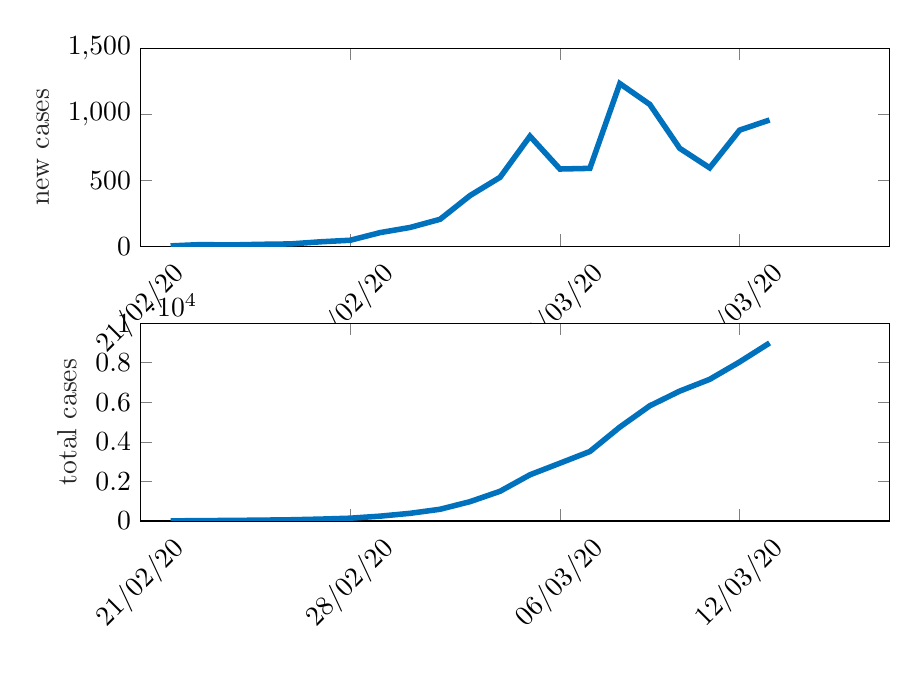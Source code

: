 % This file was created by matlab2tikz.
%
\definecolor{mycolor1}{rgb}{0.0,0.447,0.741}%
%
\begin{tikzpicture}

\begin{axis}[%
width=9.509cm,
height=2.512cm,
at={(0cm,3.488cm)},
scale only axis,
xmin=0,
xmax=25,
xtick={0,7,14,20},
xticklabels={{21/02/20},{28/02/20},{06/03/20},{12/03/20}},
xticklabel style={rotate=45},
ymin=0,
ymax=1500,
ylabel style={font=\color{white!15!black}},
ylabel={new cases},
axis background/.style={fill=white}
]
\addplot [color=mycolor1, line width=2.0pt, forget plot]
  table[row sep=crcr]{%
1	3\\
2	13\\
3	10\\
4	15\\
5	18\\
6	34\\
7	46\\
8	104\\
9	143\\
10	205\\
11	385\\
12	523\\
13	835\\
14	586\\
15	591\\
16	1234\\
17	1076\\
18	743\\
19	595\\
20	881\\
21	958\\
};
\end{axis}

\begin{axis}[%
width=9.509cm,
height=2.512cm,
at={(0cm,0cm)},
scale only axis,
xmin=0,
xmax=25,
xtick={0,7,14,20},
xticklabels={{21/02/20},{28/02/20},{06/03/20},{12/03/20}},
xticklabel style={rotate=45},
ymin=0,
ymax=10000,
ylabel style={font=\color{white!15!black}},
ylabel={total cases},
axis background/.style={fill=white}
]
\addplot [color=mycolor1, line width=2.0pt, forget plot]
  table[row sep=crcr]{%
1	3\\
2	16\\
3	26\\
4	41\\
5	59\\
6	93\\
7	139\\
8	243\\
9	386\\
10	591\\
11	976\\
12	1499\\
13	2334\\
14	2920\\
15	3511\\
16	4745\\
17	5821\\
18	6564\\
19	7159\\
20	8040\\
21	8998\\
};
\end{axis}
\end{tikzpicture}%